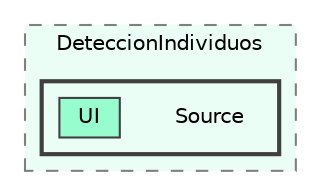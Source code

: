 digraph "C:/GEU/GEUModules/DeteccionIndividuos/Source"
{
 // LATEX_PDF_SIZE
  bgcolor="transparent";
  edge [fontname=Helvetica,fontsize=10,labelfontname=Helvetica,labelfontsize=10];
  node [fontname=Helvetica,fontsize=10,shape=box,height=0.2,width=0.4];
  compound=true
  subgraph clusterdir_9b3704e47943695a24c4d7690939f59d {
    graph [ bgcolor="#ebfef5", pencolor="grey50", label="DeteccionIndividuos", fontname=Helvetica,fontsize=10 style="filled,dashed", URL="dir_9b3704e47943695a24c4d7690939f59d.html",tooltip=""]
  subgraph clusterdir_12d4a7fb25193a1b52431000e364fbab {
    graph [ bgcolor="#ebfef5", pencolor="grey25", label="", fontname=Helvetica,fontsize=10 style="filled,bold", URL="dir_12d4a7fb25193a1b52431000e364fbab.html",tooltip=""]
    dir_12d4a7fb25193a1b52431000e364fbab [shape=plaintext, label="Source"];
  dir_0de64f7a5a20dbf17d6d3fc54432e852 [label="UI", fillcolor="#98fdce", color="grey25", style="filled", URL="dir_0de64f7a5a20dbf17d6d3fc54432e852.html",tooltip=""];
  }
  }
}
